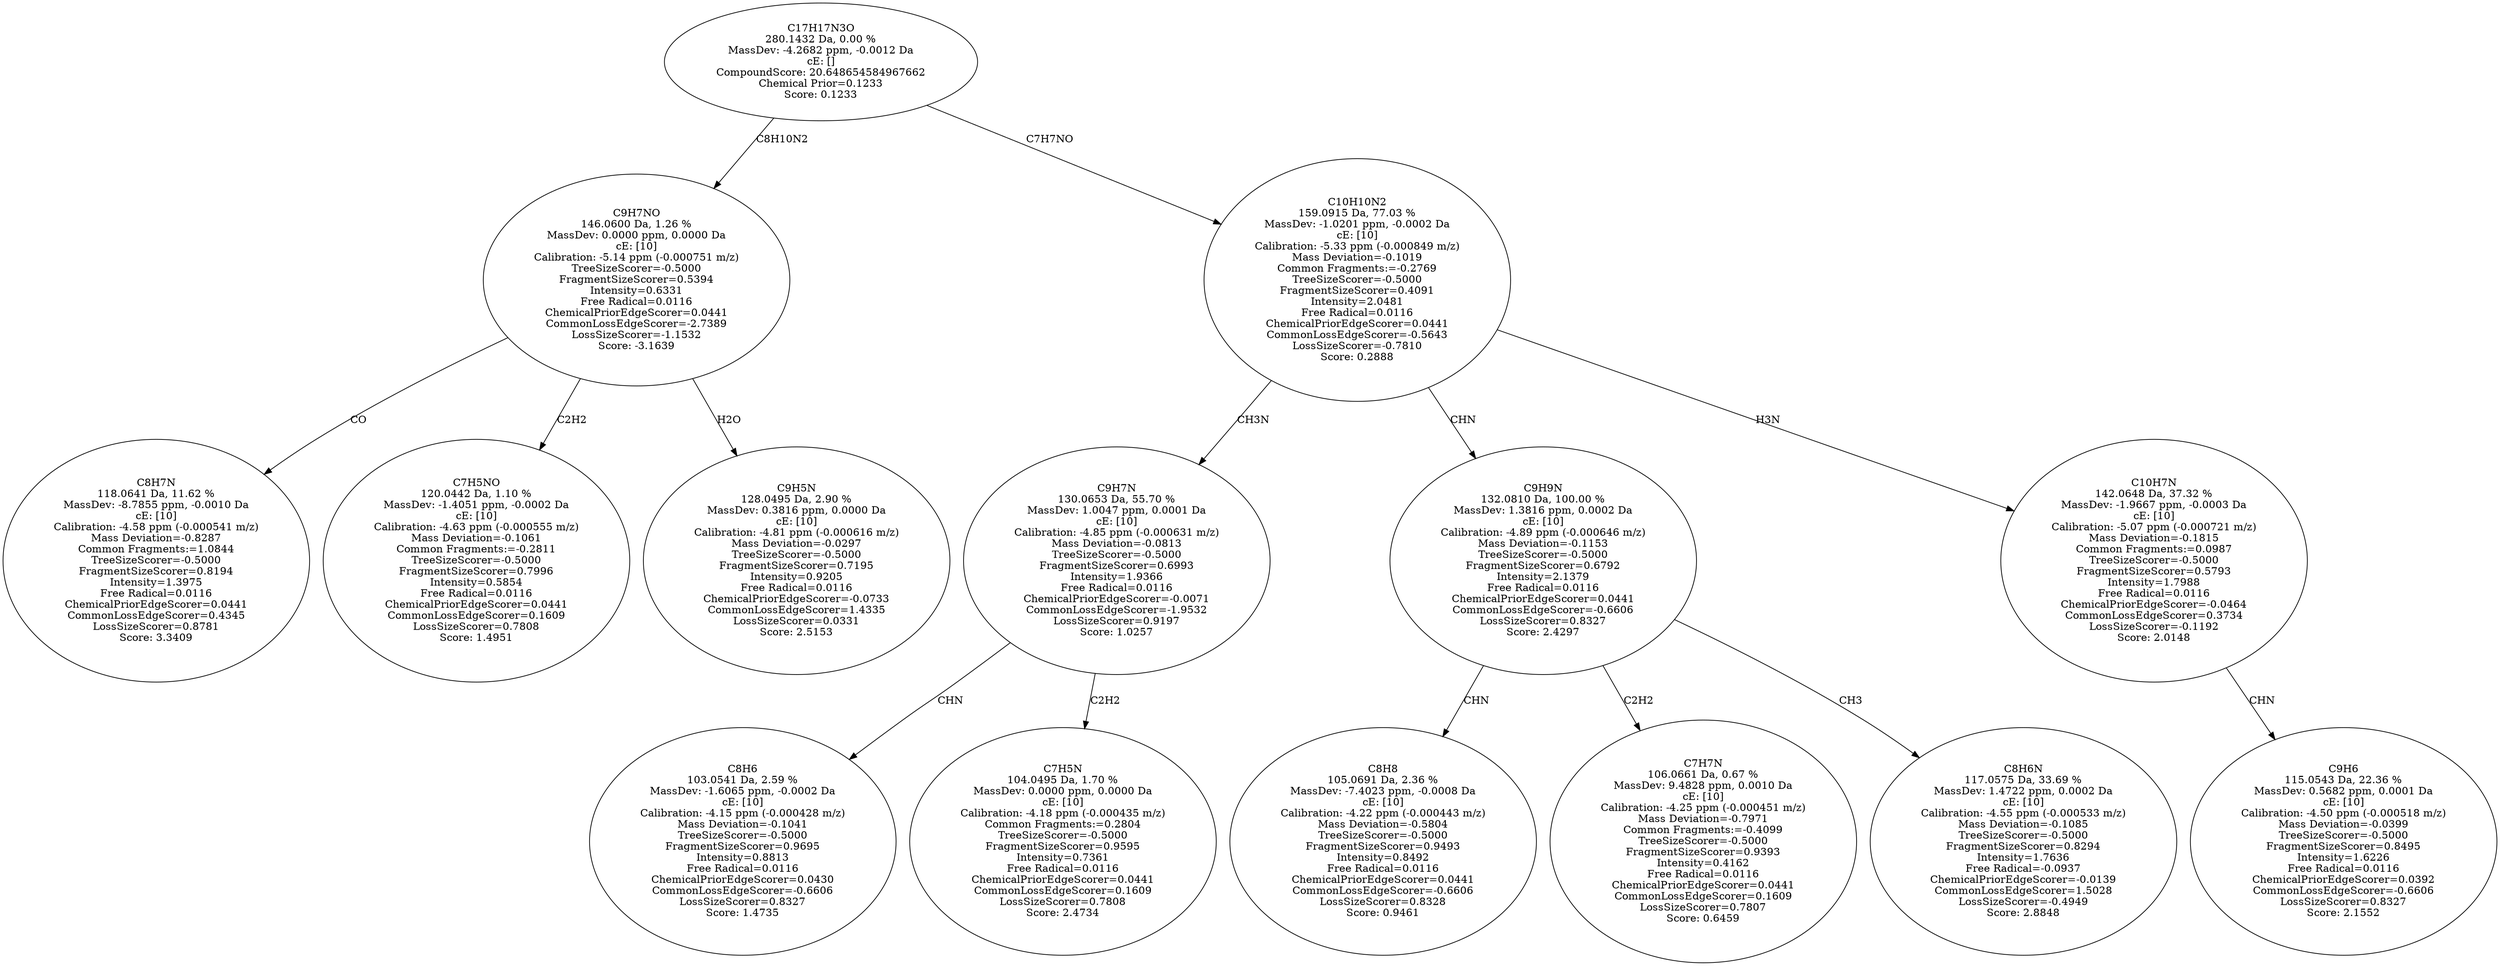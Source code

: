 strict digraph {
v1 [label="C8H7N\n118.0641 Da, 11.62 %\nMassDev: -8.7855 ppm, -0.0010 Da\ncE: [10]\nCalibration: -4.58 ppm (-0.000541 m/z)\nMass Deviation=-0.8287\nCommon Fragments:=1.0844\nTreeSizeScorer=-0.5000\nFragmentSizeScorer=0.8194\nIntensity=1.3975\nFree Radical=0.0116\nChemicalPriorEdgeScorer=0.0441\nCommonLossEdgeScorer=0.4345\nLossSizeScorer=0.8781\nScore: 3.3409"];
v2 [label="C7H5NO\n120.0442 Da, 1.10 %\nMassDev: -1.4051 ppm, -0.0002 Da\ncE: [10]\nCalibration: -4.63 ppm (-0.000555 m/z)\nMass Deviation=-0.1061\nCommon Fragments:=-0.2811\nTreeSizeScorer=-0.5000\nFragmentSizeScorer=0.7996\nIntensity=0.5854\nFree Radical=0.0116\nChemicalPriorEdgeScorer=0.0441\nCommonLossEdgeScorer=0.1609\nLossSizeScorer=0.7808\nScore: 1.4951"];
v3 [label="C9H5N\n128.0495 Da, 2.90 %\nMassDev: 0.3816 ppm, 0.0000 Da\ncE: [10]\nCalibration: -4.81 ppm (-0.000616 m/z)\nMass Deviation=-0.0297\nTreeSizeScorer=-0.5000\nFragmentSizeScorer=0.7195\nIntensity=0.9205\nFree Radical=0.0116\nChemicalPriorEdgeScorer=-0.0733\nCommonLossEdgeScorer=1.4335\nLossSizeScorer=0.0331\nScore: 2.5153"];
v4 [label="C9H7NO\n146.0600 Da, 1.26 %\nMassDev: 0.0000 ppm, 0.0000 Da\ncE: [10]\nCalibration: -5.14 ppm (-0.000751 m/z)\nTreeSizeScorer=-0.5000\nFragmentSizeScorer=0.5394\nIntensity=0.6331\nFree Radical=0.0116\nChemicalPriorEdgeScorer=0.0441\nCommonLossEdgeScorer=-2.7389\nLossSizeScorer=-1.1532\nScore: -3.1639"];
v5 [label="C8H6\n103.0541 Da, 2.59 %\nMassDev: -1.6065 ppm, -0.0002 Da\ncE: [10]\nCalibration: -4.15 ppm (-0.000428 m/z)\nMass Deviation=-0.1041\nTreeSizeScorer=-0.5000\nFragmentSizeScorer=0.9695\nIntensity=0.8813\nFree Radical=0.0116\nChemicalPriorEdgeScorer=0.0430\nCommonLossEdgeScorer=-0.6606\nLossSizeScorer=0.8327\nScore: 1.4735"];
v6 [label="C7H5N\n104.0495 Da, 1.70 %\nMassDev: 0.0000 ppm, 0.0000 Da\ncE: [10]\nCalibration: -4.18 ppm (-0.000435 m/z)\nCommon Fragments:=0.2804\nTreeSizeScorer=-0.5000\nFragmentSizeScorer=0.9595\nIntensity=0.7361\nFree Radical=0.0116\nChemicalPriorEdgeScorer=0.0441\nCommonLossEdgeScorer=0.1609\nLossSizeScorer=0.7808\nScore: 2.4734"];
v7 [label="C9H7N\n130.0653 Da, 55.70 %\nMassDev: 1.0047 ppm, 0.0001 Da\ncE: [10]\nCalibration: -4.85 ppm (-0.000631 m/z)\nMass Deviation=-0.0813\nTreeSizeScorer=-0.5000\nFragmentSizeScorer=0.6993\nIntensity=1.9366\nFree Radical=0.0116\nChemicalPriorEdgeScorer=-0.0071\nCommonLossEdgeScorer=-1.9532\nLossSizeScorer=0.9197\nScore: 1.0257"];
v8 [label="C8H8\n105.0691 Da, 2.36 %\nMassDev: -7.4023 ppm, -0.0008 Da\ncE: [10]\nCalibration: -4.22 ppm (-0.000443 m/z)\nMass Deviation=-0.5804\nTreeSizeScorer=-0.5000\nFragmentSizeScorer=0.9493\nIntensity=0.8492\nFree Radical=0.0116\nChemicalPriorEdgeScorer=0.0441\nCommonLossEdgeScorer=-0.6606\nLossSizeScorer=0.8328\nScore: 0.9461"];
v9 [label="C7H7N\n106.0661 Da, 0.67 %\nMassDev: 9.4828 ppm, 0.0010 Da\ncE: [10]\nCalibration: -4.25 ppm (-0.000451 m/z)\nMass Deviation=-0.7971\nCommon Fragments:=-0.4099\nTreeSizeScorer=-0.5000\nFragmentSizeScorer=0.9393\nIntensity=0.4162\nFree Radical=0.0116\nChemicalPriorEdgeScorer=0.0441\nCommonLossEdgeScorer=0.1609\nLossSizeScorer=0.7807\nScore: 0.6459"];
v10 [label="C8H6N\n117.0575 Da, 33.69 %\nMassDev: 1.4722 ppm, 0.0002 Da\ncE: [10]\nCalibration: -4.55 ppm (-0.000533 m/z)\nMass Deviation=-0.1085\nTreeSizeScorer=-0.5000\nFragmentSizeScorer=0.8294\nIntensity=1.7636\nFree Radical=-0.0937\nChemicalPriorEdgeScorer=-0.0139\nCommonLossEdgeScorer=1.5028\nLossSizeScorer=-0.4949\nScore: 2.8848"];
v11 [label="C9H9N\n132.0810 Da, 100.00 %\nMassDev: 1.3816 ppm, 0.0002 Da\ncE: [10]\nCalibration: -4.89 ppm (-0.000646 m/z)\nMass Deviation=-0.1153\nTreeSizeScorer=-0.5000\nFragmentSizeScorer=0.6792\nIntensity=2.1379\nFree Radical=0.0116\nChemicalPriorEdgeScorer=0.0441\nCommonLossEdgeScorer=-0.6606\nLossSizeScorer=0.8327\nScore: 2.4297"];
v12 [label="C9H6\n115.0543 Da, 22.36 %\nMassDev: 0.5682 ppm, 0.0001 Da\ncE: [10]\nCalibration: -4.50 ppm (-0.000518 m/z)\nMass Deviation=-0.0399\nTreeSizeScorer=-0.5000\nFragmentSizeScorer=0.8495\nIntensity=1.6226\nFree Radical=0.0116\nChemicalPriorEdgeScorer=0.0392\nCommonLossEdgeScorer=-0.6606\nLossSizeScorer=0.8327\nScore: 2.1552"];
v13 [label="C10H7N\n142.0648 Da, 37.32 %\nMassDev: -1.9667 ppm, -0.0003 Da\ncE: [10]\nCalibration: -5.07 ppm (-0.000721 m/z)\nMass Deviation=-0.1815\nCommon Fragments:=0.0987\nTreeSizeScorer=-0.5000\nFragmentSizeScorer=0.5793\nIntensity=1.7988\nFree Radical=0.0116\nChemicalPriorEdgeScorer=-0.0464\nCommonLossEdgeScorer=0.3734\nLossSizeScorer=-0.1192\nScore: 2.0148"];
v14 [label="C10H10N2\n159.0915 Da, 77.03 %\nMassDev: -1.0201 ppm, -0.0002 Da\ncE: [10]\nCalibration: -5.33 ppm (-0.000849 m/z)\nMass Deviation=-0.1019\nCommon Fragments:=-0.2769\nTreeSizeScorer=-0.5000\nFragmentSizeScorer=0.4091\nIntensity=2.0481\nFree Radical=0.0116\nChemicalPriorEdgeScorer=0.0441\nCommonLossEdgeScorer=-0.5643\nLossSizeScorer=-0.7810\nScore: 0.2888"];
v15 [label="C17H17N3O\n280.1432 Da, 0.00 %\nMassDev: -4.2682 ppm, -0.0012 Da\ncE: []\nCompoundScore: 20.648654584967662\nChemical Prior=0.1233\nScore: 0.1233"];
v4 -> v1 [label="CO"];
v4 -> v2 [label="C2H2"];
v4 -> v3 [label="H2O"];
v15 -> v4 [label="C8H10N2"];
v7 -> v5 [label="CHN"];
v7 -> v6 [label="C2H2"];
v14 -> v7 [label="CH3N"];
v11 -> v8 [label="CHN"];
v11 -> v9 [label="C2H2"];
v11 -> v10 [label="CH3"];
v14 -> v11 [label="CHN"];
v13 -> v12 [label="CHN"];
v14 -> v13 [label="H3N"];
v15 -> v14 [label="C7H7NO"];
}